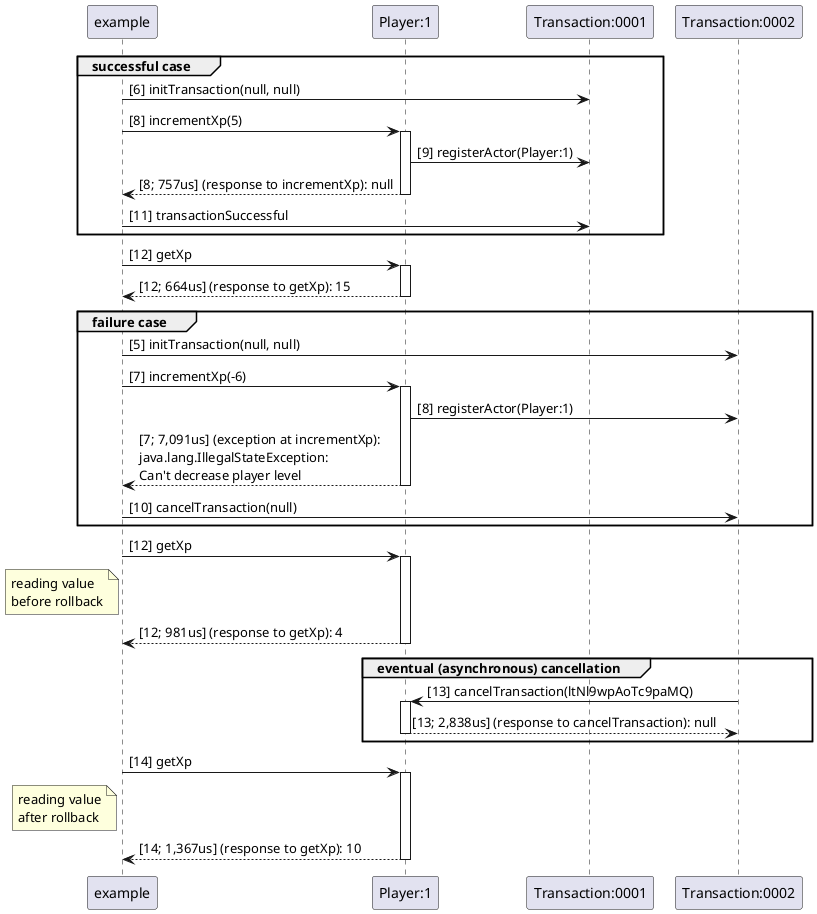 @startuml

participant "example"
participant "Player:1"
participant "Transaction:0001"
participant "Transaction:0002"


group successful case
"example" -> "Transaction:0001" : [6] initTransaction(null, null)
"example" -> "Player:1" : [8] incrementXp(5)
activate "Player:1"
"Player:1" -> "Transaction:0001" : [9] registerActor(Player:1)
"Player:1" --> "example" : [8; 757us] (response to incrementXp): null
deactivate "Player:1"
"example" -> "Transaction:0001" : [11] transactionSuccessful
end


"example" -> "Player:1" : [12] getXp
activate "Player:1"
"Player:1" --> "example" : [12; 664us] (response to getXp): 15
deactivate "Player:1"


group failure case
"example" -> "Transaction:0002" : [5] initTransaction(null, null)
"example" -> "Player:1" : [7] incrementXp(-6)
activate "Player:1"
"Player:1" -> "Transaction:0002" : [8] registerActor(Player:1)
"Player:1" --> "example" : [7; 7,091us] (exception at incrementXp):\njava.lang.IllegalStateException: \nCan't decrease player level
deactivate "Player:1"
"example" -> "Transaction:0002" : [10] cancelTransaction(null)
end


"example" -> "Player:1" : [12] getXp
note left of  "example"
  reading value
  before rollback
end note
activate "Player:1"
"Player:1" --> "example" : [12; 981us] (response to getXp): 4
deactivate "Player:1"

group eventual (asynchronous) cancellation
"Transaction:0002" -> "Player:1" : [13] cancelTransaction(ltNl9wpAoTc9paMQ)
activate "Player:1"
"Player:1" --> "Transaction:0002" : [13; 2,838us] (response to cancelTransaction): null
deactivate "Player:1"
end

"example" -> "Player:1" : [14] getXp
note left of  "example"
  reading value
  after rollback
end note
activate "Player:1"
"Player:1" --> "example" : [14; 1,367us] (response to getXp): 10
deactivate "Player:1"

@enduml

